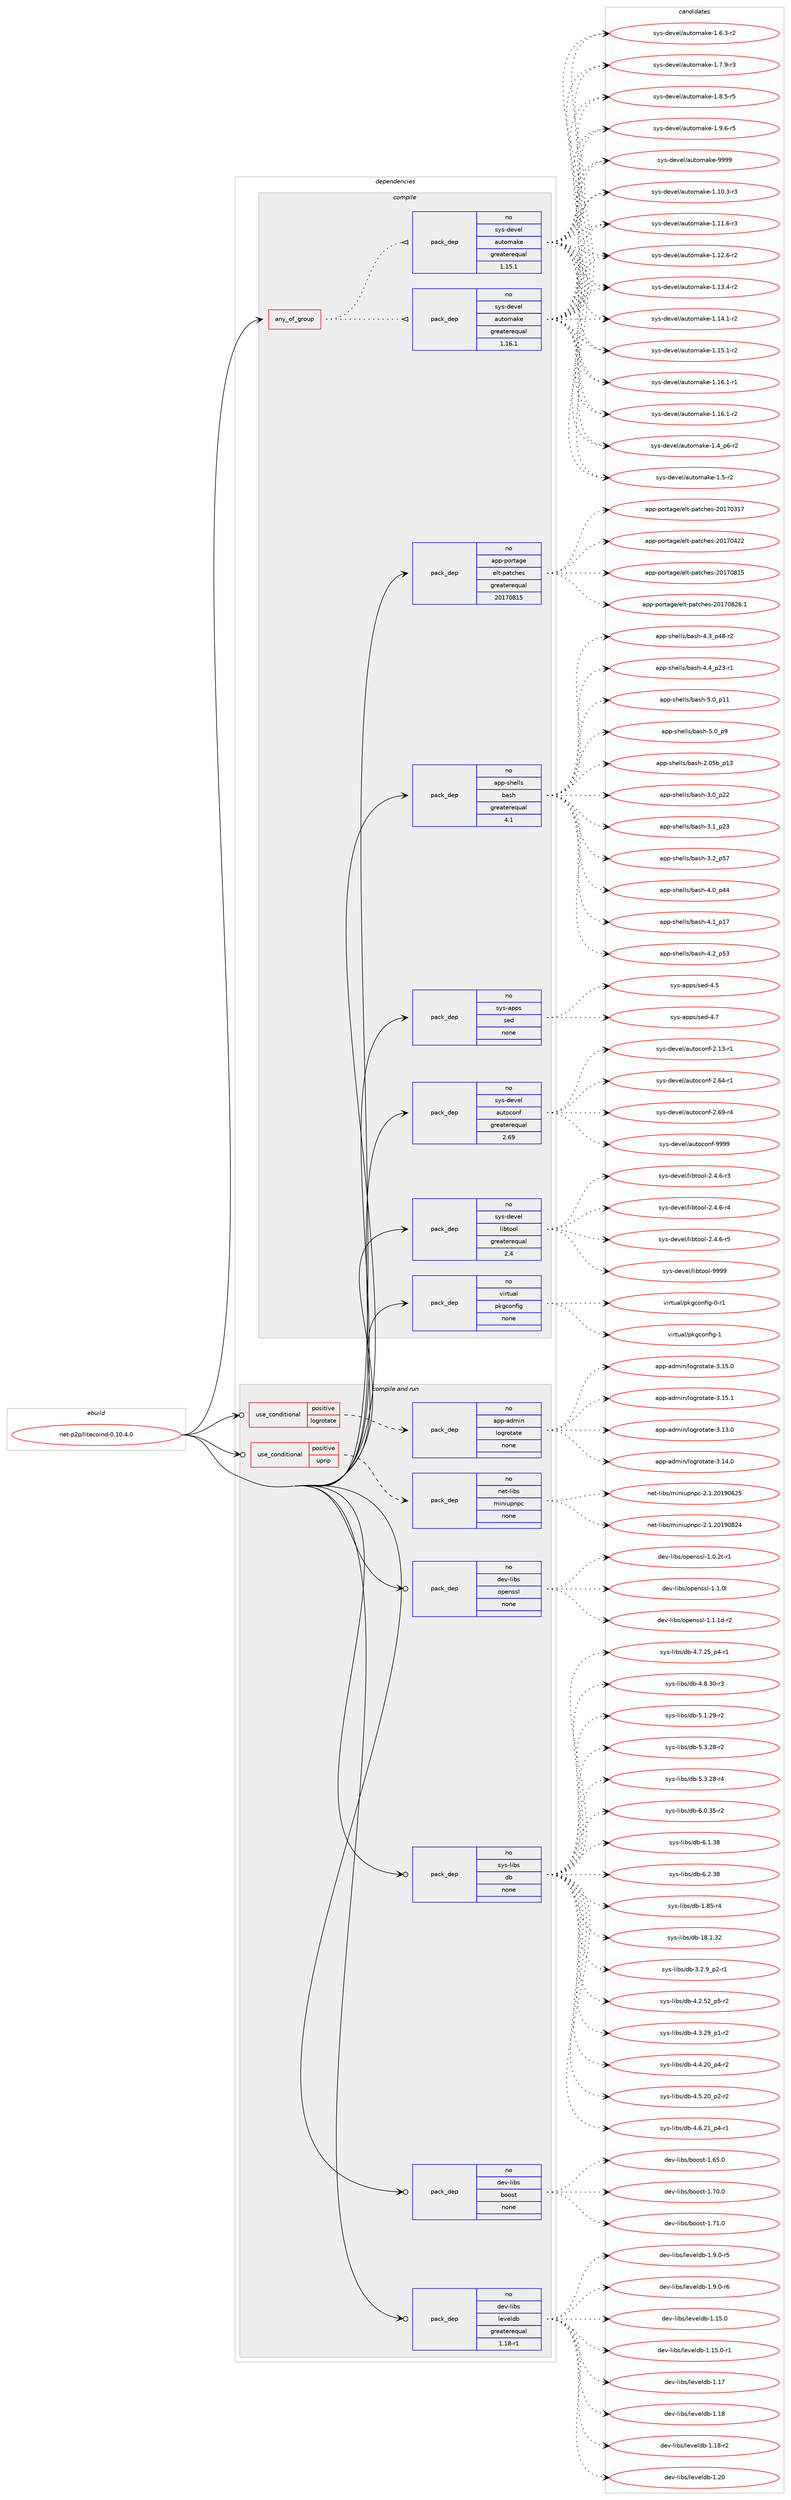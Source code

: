 digraph prolog {

# *************
# Graph options
# *************

newrank=true;
concentrate=true;
compound=true;
graph [rankdir=LR,fontname=Helvetica,fontsize=10,ranksep=1.5];#, ranksep=2.5, nodesep=0.2];
edge  [arrowhead=vee];
node  [fontname=Helvetica,fontsize=10];

# **********
# The ebuild
# **********

subgraph cluster_leftcol {
color=gray;
rank=same;
label=<<i>ebuild</i>>;
id [label="net-p2p/litecoind-0.10.4.0", color=red, width=4, href="../net-p2p/litecoind-0.10.4.0.svg"];
}

# ****************
# The dependencies
# ****************

subgraph cluster_midcol {
color=gray;
label=<<i>dependencies</i>>;
subgraph cluster_compile {
fillcolor="#eeeeee";
style=filled;
label=<<i>compile</i>>;
subgraph any14327 {
dependency840332 [label=<<TABLE BORDER="0" CELLBORDER="1" CELLSPACING="0" CELLPADDING="4"><TR><TD CELLPADDING="10">any_of_group</TD></TR></TABLE>>, shape=none, color=red];subgraph pack620696 {
dependency840333 [label=<<TABLE BORDER="0" CELLBORDER="1" CELLSPACING="0" CELLPADDING="4" WIDTH="220"><TR><TD ROWSPAN="6" CELLPADDING="30">pack_dep</TD></TR><TR><TD WIDTH="110">no</TD></TR><TR><TD>sys-devel</TD></TR><TR><TD>automake</TD></TR><TR><TD>greaterequal</TD></TR><TR><TD>1.16.1</TD></TR></TABLE>>, shape=none, color=blue];
}
dependency840332:e -> dependency840333:w [weight=20,style="dotted",arrowhead="oinv"];
subgraph pack620697 {
dependency840334 [label=<<TABLE BORDER="0" CELLBORDER="1" CELLSPACING="0" CELLPADDING="4" WIDTH="220"><TR><TD ROWSPAN="6" CELLPADDING="30">pack_dep</TD></TR><TR><TD WIDTH="110">no</TD></TR><TR><TD>sys-devel</TD></TR><TR><TD>automake</TD></TR><TR><TD>greaterequal</TD></TR><TR><TD>1.15.1</TD></TR></TABLE>>, shape=none, color=blue];
}
dependency840332:e -> dependency840334:w [weight=20,style="dotted",arrowhead="oinv"];
}
id:e -> dependency840332:w [weight=20,style="solid",arrowhead="vee"];
subgraph pack620698 {
dependency840335 [label=<<TABLE BORDER="0" CELLBORDER="1" CELLSPACING="0" CELLPADDING="4" WIDTH="220"><TR><TD ROWSPAN="6" CELLPADDING="30">pack_dep</TD></TR><TR><TD WIDTH="110">no</TD></TR><TR><TD>app-portage</TD></TR><TR><TD>elt-patches</TD></TR><TR><TD>greaterequal</TD></TR><TR><TD>20170815</TD></TR></TABLE>>, shape=none, color=blue];
}
id:e -> dependency840335:w [weight=20,style="solid",arrowhead="vee"];
subgraph pack620699 {
dependency840336 [label=<<TABLE BORDER="0" CELLBORDER="1" CELLSPACING="0" CELLPADDING="4" WIDTH="220"><TR><TD ROWSPAN="6" CELLPADDING="30">pack_dep</TD></TR><TR><TD WIDTH="110">no</TD></TR><TR><TD>app-shells</TD></TR><TR><TD>bash</TD></TR><TR><TD>greaterequal</TD></TR><TR><TD>4.1</TD></TR></TABLE>>, shape=none, color=blue];
}
id:e -> dependency840336:w [weight=20,style="solid",arrowhead="vee"];
subgraph pack620700 {
dependency840337 [label=<<TABLE BORDER="0" CELLBORDER="1" CELLSPACING="0" CELLPADDING="4" WIDTH="220"><TR><TD ROWSPAN="6" CELLPADDING="30">pack_dep</TD></TR><TR><TD WIDTH="110">no</TD></TR><TR><TD>sys-apps</TD></TR><TR><TD>sed</TD></TR><TR><TD>none</TD></TR><TR><TD></TD></TR></TABLE>>, shape=none, color=blue];
}
id:e -> dependency840337:w [weight=20,style="solid",arrowhead="vee"];
subgraph pack620701 {
dependency840338 [label=<<TABLE BORDER="0" CELLBORDER="1" CELLSPACING="0" CELLPADDING="4" WIDTH="220"><TR><TD ROWSPAN="6" CELLPADDING="30">pack_dep</TD></TR><TR><TD WIDTH="110">no</TD></TR><TR><TD>sys-devel</TD></TR><TR><TD>autoconf</TD></TR><TR><TD>greaterequal</TD></TR><TR><TD>2.69</TD></TR></TABLE>>, shape=none, color=blue];
}
id:e -> dependency840338:w [weight=20,style="solid",arrowhead="vee"];
subgraph pack620702 {
dependency840339 [label=<<TABLE BORDER="0" CELLBORDER="1" CELLSPACING="0" CELLPADDING="4" WIDTH="220"><TR><TD ROWSPAN="6" CELLPADDING="30">pack_dep</TD></TR><TR><TD WIDTH="110">no</TD></TR><TR><TD>sys-devel</TD></TR><TR><TD>libtool</TD></TR><TR><TD>greaterequal</TD></TR><TR><TD>2.4</TD></TR></TABLE>>, shape=none, color=blue];
}
id:e -> dependency840339:w [weight=20,style="solid",arrowhead="vee"];
subgraph pack620703 {
dependency840340 [label=<<TABLE BORDER="0" CELLBORDER="1" CELLSPACING="0" CELLPADDING="4" WIDTH="220"><TR><TD ROWSPAN="6" CELLPADDING="30">pack_dep</TD></TR><TR><TD WIDTH="110">no</TD></TR><TR><TD>virtual</TD></TR><TR><TD>pkgconfig</TD></TR><TR><TD>none</TD></TR><TR><TD></TD></TR></TABLE>>, shape=none, color=blue];
}
id:e -> dependency840340:w [weight=20,style="solid",arrowhead="vee"];
}
subgraph cluster_compileandrun {
fillcolor="#eeeeee";
style=filled;
label=<<i>compile and run</i>>;
subgraph cond204811 {
dependency840341 [label=<<TABLE BORDER="0" CELLBORDER="1" CELLSPACING="0" CELLPADDING="4"><TR><TD ROWSPAN="3" CELLPADDING="10">use_conditional</TD></TR><TR><TD>positive</TD></TR><TR><TD>logrotate</TD></TR></TABLE>>, shape=none, color=red];
subgraph pack620704 {
dependency840342 [label=<<TABLE BORDER="0" CELLBORDER="1" CELLSPACING="0" CELLPADDING="4" WIDTH="220"><TR><TD ROWSPAN="6" CELLPADDING="30">pack_dep</TD></TR><TR><TD WIDTH="110">no</TD></TR><TR><TD>app-admin</TD></TR><TR><TD>logrotate</TD></TR><TR><TD>none</TD></TR><TR><TD></TD></TR></TABLE>>, shape=none, color=blue];
}
dependency840341:e -> dependency840342:w [weight=20,style="dashed",arrowhead="vee"];
}
id:e -> dependency840341:w [weight=20,style="solid",arrowhead="odotvee"];
subgraph cond204812 {
dependency840343 [label=<<TABLE BORDER="0" CELLBORDER="1" CELLSPACING="0" CELLPADDING="4"><TR><TD ROWSPAN="3" CELLPADDING="10">use_conditional</TD></TR><TR><TD>positive</TD></TR><TR><TD>upnp</TD></TR></TABLE>>, shape=none, color=red];
subgraph pack620705 {
dependency840344 [label=<<TABLE BORDER="0" CELLBORDER="1" CELLSPACING="0" CELLPADDING="4" WIDTH="220"><TR><TD ROWSPAN="6" CELLPADDING="30">pack_dep</TD></TR><TR><TD WIDTH="110">no</TD></TR><TR><TD>net-libs</TD></TR><TR><TD>miniupnpc</TD></TR><TR><TD>none</TD></TR><TR><TD></TD></TR></TABLE>>, shape=none, color=blue];
}
dependency840343:e -> dependency840344:w [weight=20,style="dashed",arrowhead="vee"];
}
id:e -> dependency840343:w [weight=20,style="solid",arrowhead="odotvee"];
subgraph pack620706 {
dependency840345 [label=<<TABLE BORDER="0" CELLBORDER="1" CELLSPACING="0" CELLPADDING="4" WIDTH="220"><TR><TD ROWSPAN="6" CELLPADDING="30">pack_dep</TD></TR><TR><TD WIDTH="110">no</TD></TR><TR><TD>dev-libs</TD></TR><TR><TD>boost</TD></TR><TR><TD>none</TD></TR><TR><TD></TD></TR></TABLE>>, shape=none, color=blue];
}
id:e -> dependency840345:w [weight=20,style="solid",arrowhead="odotvee"];
subgraph pack620707 {
dependency840346 [label=<<TABLE BORDER="0" CELLBORDER="1" CELLSPACING="0" CELLPADDING="4" WIDTH="220"><TR><TD ROWSPAN="6" CELLPADDING="30">pack_dep</TD></TR><TR><TD WIDTH="110">no</TD></TR><TR><TD>dev-libs</TD></TR><TR><TD>leveldb</TD></TR><TR><TD>greaterequal</TD></TR><TR><TD>1.18-r1</TD></TR></TABLE>>, shape=none, color=blue];
}
id:e -> dependency840346:w [weight=20,style="solid",arrowhead="odotvee"];
subgraph pack620708 {
dependency840347 [label=<<TABLE BORDER="0" CELLBORDER="1" CELLSPACING="0" CELLPADDING="4" WIDTH="220"><TR><TD ROWSPAN="6" CELLPADDING="30">pack_dep</TD></TR><TR><TD WIDTH="110">no</TD></TR><TR><TD>dev-libs</TD></TR><TR><TD>openssl</TD></TR><TR><TD>none</TD></TR><TR><TD></TD></TR></TABLE>>, shape=none, color=blue];
}
id:e -> dependency840347:w [weight=20,style="solid",arrowhead="odotvee"];
subgraph pack620709 {
dependency840348 [label=<<TABLE BORDER="0" CELLBORDER="1" CELLSPACING="0" CELLPADDING="4" WIDTH="220"><TR><TD ROWSPAN="6" CELLPADDING="30">pack_dep</TD></TR><TR><TD WIDTH="110">no</TD></TR><TR><TD>sys-libs</TD></TR><TR><TD>db</TD></TR><TR><TD>none</TD></TR><TR><TD></TD></TR></TABLE>>, shape=none, color=blue];
}
id:e -> dependency840348:w [weight=20,style="solid",arrowhead="odotvee"];
}
subgraph cluster_run {
fillcolor="#eeeeee";
style=filled;
label=<<i>run</i>>;
}
}

# **************
# The candidates
# **************

subgraph cluster_choices {
rank=same;
color=gray;
label=<<i>candidates</i>>;

subgraph choice620696 {
color=black;
nodesep=1;
choice11512111545100101118101108479711711611110997107101454946494846514511451 [label="sys-devel/automake-1.10.3-r3", color=red, width=4,href="../sys-devel/automake-1.10.3-r3.svg"];
choice11512111545100101118101108479711711611110997107101454946494946544511451 [label="sys-devel/automake-1.11.6-r3", color=red, width=4,href="../sys-devel/automake-1.11.6-r3.svg"];
choice11512111545100101118101108479711711611110997107101454946495046544511450 [label="sys-devel/automake-1.12.6-r2", color=red, width=4,href="../sys-devel/automake-1.12.6-r2.svg"];
choice11512111545100101118101108479711711611110997107101454946495146524511450 [label="sys-devel/automake-1.13.4-r2", color=red, width=4,href="../sys-devel/automake-1.13.4-r2.svg"];
choice11512111545100101118101108479711711611110997107101454946495246494511450 [label="sys-devel/automake-1.14.1-r2", color=red, width=4,href="../sys-devel/automake-1.14.1-r2.svg"];
choice11512111545100101118101108479711711611110997107101454946495346494511450 [label="sys-devel/automake-1.15.1-r2", color=red, width=4,href="../sys-devel/automake-1.15.1-r2.svg"];
choice11512111545100101118101108479711711611110997107101454946495446494511449 [label="sys-devel/automake-1.16.1-r1", color=red, width=4,href="../sys-devel/automake-1.16.1-r1.svg"];
choice11512111545100101118101108479711711611110997107101454946495446494511450 [label="sys-devel/automake-1.16.1-r2", color=red, width=4,href="../sys-devel/automake-1.16.1-r2.svg"];
choice115121115451001011181011084797117116111109971071014549465295112544511450 [label="sys-devel/automake-1.4_p6-r2", color=red, width=4,href="../sys-devel/automake-1.4_p6-r2.svg"];
choice11512111545100101118101108479711711611110997107101454946534511450 [label="sys-devel/automake-1.5-r2", color=red, width=4,href="../sys-devel/automake-1.5-r2.svg"];
choice115121115451001011181011084797117116111109971071014549465446514511450 [label="sys-devel/automake-1.6.3-r2", color=red, width=4,href="../sys-devel/automake-1.6.3-r2.svg"];
choice115121115451001011181011084797117116111109971071014549465546574511451 [label="sys-devel/automake-1.7.9-r3", color=red, width=4,href="../sys-devel/automake-1.7.9-r3.svg"];
choice115121115451001011181011084797117116111109971071014549465646534511453 [label="sys-devel/automake-1.8.5-r5", color=red, width=4,href="../sys-devel/automake-1.8.5-r5.svg"];
choice115121115451001011181011084797117116111109971071014549465746544511453 [label="sys-devel/automake-1.9.6-r5", color=red, width=4,href="../sys-devel/automake-1.9.6-r5.svg"];
choice115121115451001011181011084797117116111109971071014557575757 [label="sys-devel/automake-9999", color=red, width=4,href="../sys-devel/automake-9999.svg"];
dependency840333:e -> choice11512111545100101118101108479711711611110997107101454946494846514511451:w [style=dotted,weight="100"];
dependency840333:e -> choice11512111545100101118101108479711711611110997107101454946494946544511451:w [style=dotted,weight="100"];
dependency840333:e -> choice11512111545100101118101108479711711611110997107101454946495046544511450:w [style=dotted,weight="100"];
dependency840333:e -> choice11512111545100101118101108479711711611110997107101454946495146524511450:w [style=dotted,weight="100"];
dependency840333:e -> choice11512111545100101118101108479711711611110997107101454946495246494511450:w [style=dotted,weight="100"];
dependency840333:e -> choice11512111545100101118101108479711711611110997107101454946495346494511450:w [style=dotted,weight="100"];
dependency840333:e -> choice11512111545100101118101108479711711611110997107101454946495446494511449:w [style=dotted,weight="100"];
dependency840333:e -> choice11512111545100101118101108479711711611110997107101454946495446494511450:w [style=dotted,weight="100"];
dependency840333:e -> choice115121115451001011181011084797117116111109971071014549465295112544511450:w [style=dotted,weight="100"];
dependency840333:e -> choice11512111545100101118101108479711711611110997107101454946534511450:w [style=dotted,weight="100"];
dependency840333:e -> choice115121115451001011181011084797117116111109971071014549465446514511450:w [style=dotted,weight="100"];
dependency840333:e -> choice115121115451001011181011084797117116111109971071014549465546574511451:w [style=dotted,weight="100"];
dependency840333:e -> choice115121115451001011181011084797117116111109971071014549465646534511453:w [style=dotted,weight="100"];
dependency840333:e -> choice115121115451001011181011084797117116111109971071014549465746544511453:w [style=dotted,weight="100"];
dependency840333:e -> choice115121115451001011181011084797117116111109971071014557575757:w [style=dotted,weight="100"];
}
subgraph choice620697 {
color=black;
nodesep=1;
choice11512111545100101118101108479711711611110997107101454946494846514511451 [label="sys-devel/automake-1.10.3-r3", color=red, width=4,href="../sys-devel/automake-1.10.3-r3.svg"];
choice11512111545100101118101108479711711611110997107101454946494946544511451 [label="sys-devel/automake-1.11.6-r3", color=red, width=4,href="../sys-devel/automake-1.11.6-r3.svg"];
choice11512111545100101118101108479711711611110997107101454946495046544511450 [label="sys-devel/automake-1.12.6-r2", color=red, width=4,href="../sys-devel/automake-1.12.6-r2.svg"];
choice11512111545100101118101108479711711611110997107101454946495146524511450 [label="sys-devel/automake-1.13.4-r2", color=red, width=4,href="../sys-devel/automake-1.13.4-r2.svg"];
choice11512111545100101118101108479711711611110997107101454946495246494511450 [label="sys-devel/automake-1.14.1-r2", color=red, width=4,href="../sys-devel/automake-1.14.1-r2.svg"];
choice11512111545100101118101108479711711611110997107101454946495346494511450 [label="sys-devel/automake-1.15.1-r2", color=red, width=4,href="../sys-devel/automake-1.15.1-r2.svg"];
choice11512111545100101118101108479711711611110997107101454946495446494511449 [label="sys-devel/automake-1.16.1-r1", color=red, width=4,href="../sys-devel/automake-1.16.1-r1.svg"];
choice11512111545100101118101108479711711611110997107101454946495446494511450 [label="sys-devel/automake-1.16.1-r2", color=red, width=4,href="../sys-devel/automake-1.16.1-r2.svg"];
choice115121115451001011181011084797117116111109971071014549465295112544511450 [label="sys-devel/automake-1.4_p6-r2", color=red, width=4,href="../sys-devel/automake-1.4_p6-r2.svg"];
choice11512111545100101118101108479711711611110997107101454946534511450 [label="sys-devel/automake-1.5-r2", color=red, width=4,href="../sys-devel/automake-1.5-r2.svg"];
choice115121115451001011181011084797117116111109971071014549465446514511450 [label="sys-devel/automake-1.6.3-r2", color=red, width=4,href="../sys-devel/automake-1.6.3-r2.svg"];
choice115121115451001011181011084797117116111109971071014549465546574511451 [label="sys-devel/automake-1.7.9-r3", color=red, width=4,href="../sys-devel/automake-1.7.9-r3.svg"];
choice115121115451001011181011084797117116111109971071014549465646534511453 [label="sys-devel/automake-1.8.5-r5", color=red, width=4,href="../sys-devel/automake-1.8.5-r5.svg"];
choice115121115451001011181011084797117116111109971071014549465746544511453 [label="sys-devel/automake-1.9.6-r5", color=red, width=4,href="../sys-devel/automake-1.9.6-r5.svg"];
choice115121115451001011181011084797117116111109971071014557575757 [label="sys-devel/automake-9999", color=red, width=4,href="../sys-devel/automake-9999.svg"];
dependency840334:e -> choice11512111545100101118101108479711711611110997107101454946494846514511451:w [style=dotted,weight="100"];
dependency840334:e -> choice11512111545100101118101108479711711611110997107101454946494946544511451:w [style=dotted,weight="100"];
dependency840334:e -> choice11512111545100101118101108479711711611110997107101454946495046544511450:w [style=dotted,weight="100"];
dependency840334:e -> choice11512111545100101118101108479711711611110997107101454946495146524511450:w [style=dotted,weight="100"];
dependency840334:e -> choice11512111545100101118101108479711711611110997107101454946495246494511450:w [style=dotted,weight="100"];
dependency840334:e -> choice11512111545100101118101108479711711611110997107101454946495346494511450:w [style=dotted,weight="100"];
dependency840334:e -> choice11512111545100101118101108479711711611110997107101454946495446494511449:w [style=dotted,weight="100"];
dependency840334:e -> choice11512111545100101118101108479711711611110997107101454946495446494511450:w [style=dotted,weight="100"];
dependency840334:e -> choice115121115451001011181011084797117116111109971071014549465295112544511450:w [style=dotted,weight="100"];
dependency840334:e -> choice11512111545100101118101108479711711611110997107101454946534511450:w [style=dotted,weight="100"];
dependency840334:e -> choice115121115451001011181011084797117116111109971071014549465446514511450:w [style=dotted,weight="100"];
dependency840334:e -> choice115121115451001011181011084797117116111109971071014549465546574511451:w [style=dotted,weight="100"];
dependency840334:e -> choice115121115451001011181011084797117116111109971071014549465646534511453:w [style=dotted,weight="100"];
dependency840334:e -> choice115121115451001011181011084797117116111109971071014549465746544511453:w [style=dotted,weight="100"];
dependency840334:e -> choice115121115451001011181011084797117116111109971071014557575757:w [style=dotted,weight="100"];
}
subgraph choice620698 {
color=black;
nodesep=1;
choice97112112451121111141169710310147101108116451129711699104101115455048495548514955 [label="app-portage/elt-patches-20170317", color=red, width=4,href="../app-portage/elt-patches-20170317.svg"];
choice97112112451121111141169710310147101108116451129711699104101115455048495548525050 [label="app-portage/elt-patches-20170422", color=red, width=4,href="../app-portage/elt-patches-20170422.svg"];
choice97112112451121111141169710310147101108116451129711699104101115455048495548564953 [label="app-portage/elt-patches-20170815", color=red, width=4,href="../app-portage/elt-patches-20170815.svg"];
choice971121124511211111411697103101471011081164511297116991041011154550484955485650544649 [label="app-portage/elt-patches-20170826.1", color=red, width=4,href="../app-portage/elt-patches-20170826.1.svg"];
dependency840335:e -> choice97112112451121111141169710310147101108116451129711699104101115455048495548514955:w [style=dotted,weight="100"];
dependency840335:e -> choice97112112451121111141169710310147101108116451129711699104101115455048495548525050:w [style=dotted,weight="100"];
dependency840335:e -> choice97112112451121111141169710310147101108116451129711699104101115455048495548564953:w [style=dotted,weight="100"];
dependency840335:e -> choice971121124511211111411697103101471011081164511297116991041011154550484955485650544649:w [style=dotted,weight="100"];
}
subgraph choice620699 {
color=black;
nodesep=1;
choice9711211245115104101108108115479897115104455046485398951124951 [label="app-shells/bash-2.05b_p13", color=red, width=4,href="../app-shells/bash-2.05b_p13.svg"];
choice971121124511510410110810811547989711510445514648951125050 [label="app-shells/bash-3.0_p22", color=red, width=4,href="../app-shells/bash-3.0_p22.svg"];
choice971121124511510410110810811547989711510445514649951125051 [label="app-shells/bash-3.1_p23", color=red, width=4,href="../app-shells/bash-3.1_p23.svg"];
choice971121124511510410110810811547989711510445514650951125355 [label="app-shells/bash-3.2_p57", color=red, width=4,href="../app-shells/bash-3.2_p57.svg"];
choice971121124511510410110810811547989711510445524648951125252 [label="app-shells/bash-4.0_p44", color=red, width=4,href="../app-shells/bash-4.0_p44.svg"];
choice971121124511510410110810811547989711510445524649951124955 [label="app-shells/bash-4.1_p17", color=red, width=4,href="../app-shells/bash-4.1_p17.svg"];
choice971121124511510410110810811547989711510445524650951125351 [label="app-shells/bash-4.2_p53", color=red, width=4,href="../app-shells/bash-4.2_p53.svg"];
choice9711211245115104101108108115479897115104455246519511252564511450 [label="app-shells/bash-4.3_p48-r2", color=red, width=4,href="../app-shells/bash-4.3_p48-r2.svg"];
choice9711211245115104101108108115479897115104455246529511250514511449 [label="app-shells/bash-4.4_p23-r1", color=red, width=4,href="../app-shells/bash-4.4_p23-r1.svg"];
choice971121124511510410110810811547989711510445534648951124949 [label="app-shells/bash-5.0_p11", color=red, width=4,href="../app-shells/bash-5.0_p11.svg"];
choice9711211245115104101108108115479897115104455346489511257 [label="app-shells/bash-5.0_p9", color=red, width=4,href="../app-shells/bash-5.0_p9.svg"];
dependency840336:e -> choice9711211245115104101108108115479897115104455046485398951124951:w [style=dotted,weight="100"];
dependency840336:e -> choice971121124511510410110810811547989711510445514648951125050:w [style=dotted,weight="100"];
dependency840336:e -> choice971121124511510410110810811547989711510445514649951125051:w [style=dotted,weight="100"];
dependency840336:e -> choice971121124511510410110810811547989711510445514650951125355:w [style=dotted,weight="100"];
dependency840336:e -> choice971121124511510410110810811547989711510445524648951125252:w [style=dotted,weight="100"];
dependency840336:e -> choice971121124511510410110810811547989711510445524649951124955:w [style=dotted,weight="100"];
dependency840336:e -> choice971121124511510410110810811547989711510445524650951125351:w [style=dotted,weight="100"];
dependency840336:e -> choice9711211245115104101108108115479897115104455246519511252564511450:w [style=dotted,weight="100"];
dependency840336:e -> choice9711211245115104101108108115479897115104455246529511250514511449:w [style=dotted,weight="100"];
dependency840336:e -> choice971121124511510410110810811547989711510445534648951124949:w [style=dotted,weight="100"];
dependency840336:e -> choice9711211245115104101108108115479897115104455346489511257:w [style=dotted,weight="100"];
}
subgraph choice620700 {
color=black;
nodesep=1;
choice11512111545971121121154711510110045524653 [label="sys-apps/sed-4.5", color=red, width=4,href="../sys-apps/sed-4.5.svg"];
choice11512111545971121121154711510110045524655 [label="sys-apps/sed-4.7", color=red, width=4,href="../sys-apps/sed-4.7.svg"];
dependency840337:e -> choice11512111545971121121154711510110045524653:w [style=dotted,weight="100"];
dependency840337:e -> choice11512111545971121121154711510110045524655:w [style=dotted,weight="100"];
}
subgraph choice620701 {
color=black;
nodesep=1;
choice1151211154510010111810110847971171161119911111010245504649514511449 [label="sys-devel/autoconf-2.13-r1", color=red, width=4,href="../sys-devel/autoconf-2.13-r1.svg"];
choice1151211154510010111810110847971171161119911111010245504654524511449 [label="sys-devel/autoconf-2.64-r1", color=red, width=4,href="../sys-devel/autoconf-2.64-r1.svg"];
choice1151211154510010111810110847971171161119911111010245504654574511452 [label="sys-devel/autoconf-2.69-r4", color=red, width=4,href="../sys-devel/autoconf-2.69-r4.svg"];
choice115121115451001011181011084797117116111991111101024557575757 [label="sys-devel/autoconf-9999", color=red, width=4,href="../sys-devel/autoconf-9999.svg"];
dependency840338:e -> choice1151211154510010111810110847971171161119911111010245504649514511449:w [style=dotted,weight="100"];
dependency840338:e -> choice1151211154510010111810110847971171161119911111010245504654524511449:w [style=dotted,weight="100"];
dependency840338:e -> choice1151211154510010111810110847971171161119911111010245504654574511452:w [style=dotted,weight="100"];
dependency840338:e -> choice115121115451001011181011084797117116111991111101024557575757:w [style=dotted,weight="100"];
}
subgraph choice620702 {
color=black;
nodesep=1;
choice1151211154510010111810110847108105981161111111084550465246544511451 [label="sys-devel/libtool-2.4.6-r3", color=red, width=4,href="../sys-devel/libtool-2.4.6-r3.svg"];
choice1151211154510010111810110847108105981161111111084550465246544511452 [label="sys-devel/libtool-2.4.6-r4", color=red, width=4,href="../sys-devel/libtool-2.4.6-r4.svg"];
choice1151211154510010111810110847108105981161111111084550465246544511453 [label="sys-devel/libtool-2.4.6-r5", color=red, width=4,href="../sys-devel/libtool-2.4.6-r5.svg"];
choice1151211154510010111810110847108105981161111111084557575757 [label="sys-devel/libtool-9999", color=red, width=4,href="../sys-devel/libtool-9999.svg"];
dependency840339:e -> choice1151211154510010111810110847108105981161111111084550465246544511451:w [style=dotted,weight="100"];
dependency840339:e -> choice1151211154510010111810110847108105981161111111084550465246544511452:w [style=dotted,weight="100"];
dependency840339:e -> choice1151211154510010111810110847108105981161111111084550465246544511453:w [style=dotted,weight="100"];
dependency840339:e -> choice1151211154510010111810110847108105981161111111084557575757:w [style=dotted,weight="100"];
}
subgraph choice620703 {
color=black;
nodesep=1;
choice11810511411611797108471121071039911111010210510345484511449 [label="virtual/pkgconfig-0-r1", color=red, width=4,href="../virtual/pkgconfig-0-r1.svg"];
choice1181051141161179710847112107103991111101021051034549 [label="virtual/pkgconfig-1", color=red, width=4,href="../virtual/pkgconfig-1.svg"];
dependency840340:e -> choice11810511411611797108471121071039911111010210510345484511449:w [style=dotted,weight="100"];
dependency840340:e -> choice1181051141161179710847112107103991111101021051034549:w [style=dotted,weight="100"];
}
subgraph choice620704 {
color=black;
nodesep=1;
choice971121124597100109105110471081111031141111169711610145514649514648 [label="app-admin/logrotate-3.13.0", color=red, width=4,href="../app-admin/logrotate-3.13.0.svg"];
choice971121124597100109105110471081111031141111169711610145514649524648 [label="app-admin/logrotate-3.14.0", color=red, width=4,href="../app-admin/logrotate-3.14.0.svg"];
choice971121124597100109105110471081111031141111169711610145514649534648 [label="app-admin/logrotate-3.15.0", color=red, width=4,href="../app-admin/logrotate-3.15.0.svg"];
choice971121124597100109105110471081111031141111169711610145514649534649 [label="app-admin/logrotate-3.15.1", color=red, width=4,href="../app-admin/logrotate-3.15.1.svg"];
dependency840342:e -> choice971121124597100109105110471081111031141111169711610145514649514648:w [style=dotted,weight="100"];
dependency840342:e -> choice971121124597100109105110471081111031141111169711610145514649524648:w [style=dotted,weight="100"];
dependency840342:e -> choice971121124597100109105110471081111031141111169711610145514649534648:w [style=dotted,weight="100"];
dependency840342:e -> choice971121124597100109105110471081111031141111169711610145514649534649:w [style=dotted,weight="100"];
}
subgraph choice620705 {
color=black;
nodesep=1;
choice1101011164510810598115471091051101051171121101129945504649465048495748545053 [label="net-libs/miniupnpc-2.1.20190625", color=red, width=4,href="../net-libs/miniupnpc-2.1.20190625.svg"];
choice1101011164510810598115471091051101051171121101129945504649465048495748565052 [label="net-libs/miniupnpc-2.1.20190824", color=red, width=4,href="../net-libs/miniupnpc-2.1.20190824.svg"];
dependency840344:e -> choice1101011164510810598115471091051101051171121101129945504649465048495748545053:w [style=dotted,weight="100"];
dependency840344:e -> choice1101011164510810598115471091051101051171121101129945504649465048495748565052:w [style=dotted,weight="100"];
}
subgraph choice620706 {
color=black;
nodesep=1;
choice1001011184510810598115479811111111511645494654534648 [label="dev-libs/boost-1.65.0", color=red, width=4,href="../dev-libs/boost-1.65.0.svg"];
choice1001011184510810598115479811111111511645494655484648 [label="dev-libs/boost-1.70.0", color=red, width=4,href="../dev-libs/boost-1.70.0.svg"];
choice1001011184510810598115479811111111511645494655494648 [label="dev-libs/boost-1.71.0", color=red, width=4,href="../dev-libs/boost-1.71.0.svg"];
dependency840345:e -> choice1001011184510810598115479811111111511645494654534648:w [style=dotted,weight="100"];
dependency840345:e -> choice1001011184510810598115479811111111511645494655484648:w [style=dotted,weight="100"];
dependency840345:e -> choice1001011184510810598115479811111111511645494655494648:w [style=dotted,weight="100"];
}
subgraph choice620707 {
color=black;
nodesep=1;
choice1001011184510810598115471081011181011081009845494649534648 [label="dev-libs/leveldb-1.15.0", color=red, width=4,href="../dev-libs/leveldb-1.15.0.svg"];
choice10010111845108105981154710810111810110810098454946495346484511449 [label="dev-libs/leveldb-1.15.0-r1", color=red, width=4,href="../dev-libs/leveldb-1.15.0-r1.svg"];
choice100101118451081059811547108101118101108100984549464955 [label="dev-libs/leveldb-1.17", color=red, width=4,href="../dev-libs/leveldb-1.17.svg"];
choice100101118451081059811547108101118101108100984549464956 [label="dev-libs/leveldb-1.18", color=red, width=4,href="../dev-libs/leveldb-1.18.svg"];
choice1001011184510810598115471081011181011081009845494649564511450 [label="dev-libs/leveldb-1.18-r2", color=red, width=4,href="../dev-libs/leveldb-1.18-r2.svg"];
choice100101118451081059811547108101118101108100984549465048 [label="dev-libs/leveldb-1.20", color=red, width=4,href="../dev-libs/leveldb-1.20.svg"];
choice100101118451081059811547108101118101108100984549465746484511453 [label="dev-libs/leveldb-1.9.0-r5", color=red, width=4,href="../dev-libs/leveldb-1.9.0-r5.svg"];
choice100101118451081059811547108101118101108100984549465746484511454 [label="dev-libs/leveldb-1.9.0-r6", color=red, width=4,href="../dev-libs/leveldb-1.9.0-r6.svg"];
dependency840346:e -> choice1001011184510810598115471081011181011081009845494649534648:w [style=dotted,weight="100"];
dependency840346:e -> choice10010111845108105981154710810111810110810098454946495346484511449:w [style=dotted,weight="100"];
dependency840346:e -> choice100101118451081059811547108101118101108100984549464955:w [style=dotted,weight="100"];
dependency840346:e -> choice100101118451081059811547108101118101108100984549464956:w [style=dotted,weight="100"];
dependency840346:e -> choice1001011184510810598115471081011181011081009845494649564511450:w [style=dotted,weight="100"];
dependency840346:e -> choice100101118451081059811547108101118101108100984549465048:w [style=dotted,weight="100"];
dependency840346:e -> choice100101118451081059811547108101118101108100984549465746484511453:w [style=dotted,weight="100"];
dependency840346:e -> choice100101118451081059811547108101118101108100984549465746484511454:w [style=dotted,weight="100"];
}
subgraph choice620708 {
color=black;
nodesep=1;
choice1001011184510810598115471111121011101151151084549464846501164511449 [label="dev-libs/openssl-1.0.2t-r1", color=red, width=4,href="../dev-libs/openssl-1.0.2t-r1.svg"];
choice100101118451081059811547111112101110115115108454946494648108 [label="dev-libs/openssl-1.1.0l", color=red, width=4,href="../dev-libs/openssl-1.1.0l.svg"];
choice1001011184510810598115471111121011101151151084549464946491004511450 [label="dev-libs/openssl-1.1.1d-r2", color=red, width=4,href="../dev-libs/openssl-1.1.1d-r2.svg"];
dependency840347:e -> choice1001011184510810598115471111121011101151151084549464846501164511449:w [style=dotted,weight="100"];
dependency840347:e -> choice100101118451081059811547111112101110115115108454946494648108:w [style=dotted,weight="100"];
dependency840347:e -> choice1001011184510810598115471111121011101151151084549464946491004511450:w [style=dotted,weight="100"];
}
subgraph choice620709 {
color=black;
nodesep=1;
choice1151211154510810598115471009845494656534511452 [label="sys-libs/db-1.85-r4", color=red, width=4,href="../sys-libs/db-1.85-r4.svg"];
choice115121115451081059811547100984549564649465150 [label="sys-libs/db-18.1.32", color=red, width=4,href="../sys-libs/db-18.1.32.svg"];
choice1151211154510810598115471009845514650465795112504511449 [label="sys-libs/db-3.2.9_p2-r1", color=red, width=4,href="../sys-libs/db-3.2.9_p2-r1.svg"];
choice115121115451081059811547100984552465046535095112534511450 [label="sys-libs/db-4.2.52_p5-r2", color=red, width=4,href="../sys-libs/db-4.2.52_p5-r2.svg"];
choice115121115451081059811547100984552465146505795112494511450 [label="sys-libs/db-4.3.29_p1-r2", color=red, width=4,href="../sys-libs/db-4.3.29_p1-r2.svg"];
choice115121115451081059811547100984552465246504895112524511450 [label="sys-libs/db-4.4.20_p4-r2", color=red, width=4,href="../sys-libs/db-4.4.20_p4-r2.svg"];
choice115121115451081059811547100984552465346504895112504511450 [label="sys-libs/db-4.5.20_p2-r2", color=red, width=4,href="../sys-libs/db-4.5.20_p2-r2.svg"];
choice115121115451081059811547100984552465446504995112524511449 [label="sys-libs/db-4.6.21_p4-r1", color=red, width=4,href="../sys-libs/db-4.6.21_p4-r1.svg"];
choice115121115451081059811547100984552465546505395112524511449 [label="sys-libs/db-4.7.25_p4-r1", color=red, width=4,href="../sys-libs/db-4.7.25_p4-r1.svg"];
choice11512111545108105981154710098455246564651484511451 [label="sys-libs/db-4.8.30-r3", color=red, width=4,href="../sys-libs/db-4.8.30-r3.svg"];
choice11512111545108105981154710098455346494650574511450 [label="sys-libs/db-5.1.29-r2", color=red, width=4,href="../sys-libs/db-5.1.29-r2.svg"];
choice11512111545108105981154710098455346514650564511450 [label="sys-libs/db-5.3.28-r2", color=red, width=4,href="../sys-libs/db-5.3.28-r2.svg"];
choice11512111545108105981154710098455346514650564511452 [label="sys-libs/db-5.3.28-r4", color=red, width=4,href="../sys-libs/db-5.3.28-r4.svg"];
choice11512111545108105981154710098455446484651534511450 [label="sys-libs/db-6.0.35-r2", color=red, width=4,href="../sys-libs/db-6.0.35-r2.svg"];
choice1151211154510810598115471009845544649465156 [label="sys-libs/db-6.1.38", color=red, width=4,href="../sys-libs/db-6.1.38.svg"];
choice1151211154510810598115471009845544650465156 [label="sys-libs/db-6.2.38", color=red, width=4,href="../sys-libs/db-6.2.38.svg"];
dependency840348:e -> choice1151211154510810598115471009845494656534511452:w [style=dotted,weight="100"];
dependency840348:e -> choice115121115451081059811547100984549564649465150:w [style=dotted,weight="100"];
dependency840348:e -> choice1151211154510810598115471009845514650465795112504511449:w [style=dotted,weight="100"];
dependency840348:e -> choice115121115451081059811547100984552465046535095112534511450:w [style=dotted,weight="100"];
dependency840348:e -> choice115121115451081059811547100984552465146505795112494511450:w [style=dotted,weight="100"];
dependency840348:e -> choice115121115451081059811547100984552465246504895112524511450:w [style=dotted,weight="100"];
dependency840348:e -> choice115121115451081059811547100984552465346504895112504511450:w [style=dotted,weight="100"];
dependency840348:e -> choice115121115451081059811547100984552465446504995112524511449:w [style=dotted,weight="100"];
dependency840348:e -> choice115121115451081059811547100984552465546505395112524511449:w [style=dotted,weight="100"];
dependency840348:e -> choice11512111545108105981154710098455246564651484511451:w [style=dotted,weight="100"];
dependency840348:e -> choice11512111545108105981154710098455346494650574511450:w [style=dotted,weight="100"];
dependency840348:e -> choice11512111545108105981154710098455346514650564511450:w [style=dotted,weight="100"];
dependency840348:e -> choice11512111545108105981154710098455346514650564511452:w [style=dotted,weight="100"];
dependency840348:e -> choice11512111545108105981154710098455446484651534511450:w [style=dotted,weight="100"];
dependency840348:e -> choice1151211154510810598115471009845544649465156:w [style=dotted,weight="100"];
dependency840348:e -> choice1151211154510810598115471009845544650465156:w [style=dotted,weight="100"];
}
}

}
